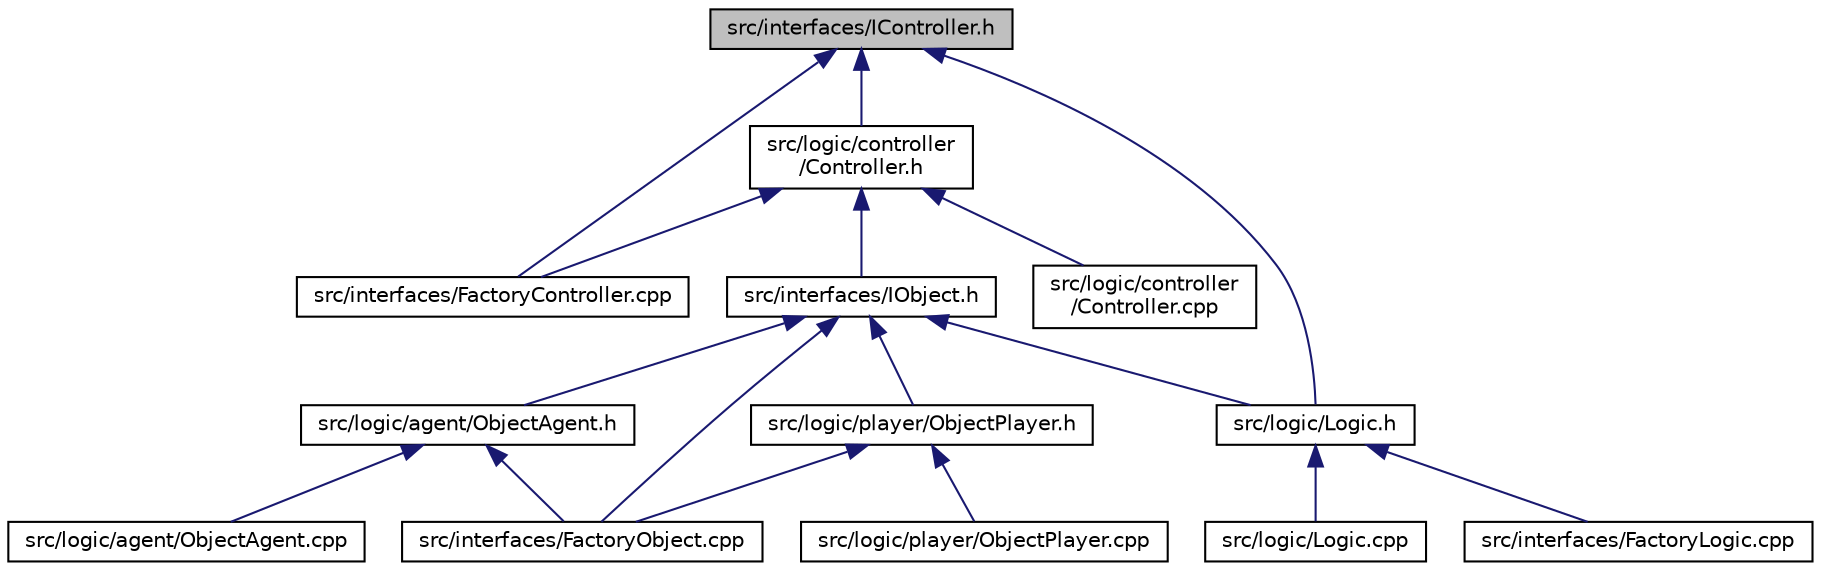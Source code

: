 digraph "src/interfaces/IController.h"
{
  edge [fontname="Helvetica",fontsize="10",labelfontname="Helvetica",labelfontsize="10"];
  node [fontname="Helvetica",fontsize="10",shape=record];
  Node1 [label="src/interfaces/IController.h",height=0.2,width=0.4,color="black", fillcolor="grey75", style="filled", fontcolor="black"];
  Node1 -> Node2 [dir="back",color="midnightblue",fontsize="10",style="solid"];
  Node2 [label="src/interfaces/FactoryController.cpp",height=0.2,width=0.4,color="black", fillcolor="white", style="filled",URL="$_factory_controller_8cpp.html"];
  Node1 -> Node3 [dir="back",color="midnightblue",fontsize="10",style="solid"];
  Node3 [label="src/logic/controller\l/Controller.h",height=0.2,width=0.4,color="black", fillcolor="white", style="filled",URL="$_controller_8h.html"];
  Node3 -> Node2 [dir="back",color="midnightblue",fontsize="10",style="solid"];
  Node3 -> Node4 [dir="back",color="midnightblue",fontsize="10",style="solid"];
  Node4 [label="src/interfaces/IObject.h",height=0.2,width=0.4,color="black", fillcolor="white", style="filled",URL="$_i_object_8h.html"];
  Node4 -> Node5 [dir="back",color="midnightblue",fontsize="10",style="solid"];
  Node5 [label="src/logic/Logic.h",height=0.2,width=0.4,color="black", fillcolor="white", style="filled",URL="$_logic_8h.html"];
  Node5 -> Node6 [dir="back",color="midnightblue",fontsize="10",style="solid"];
  Node6 [label="src/interfaces/FactoryLogic.cpp",height=0.2,width=0.4,color="black", fillcolor="white", style="filled",URL="$_factory_logic_8cpp.html"];
  Node5 -> Node7 [dir="back",color="midnightblue",fontsize="10",style="solid"];
  Node7 [label="src/logic/Logic.cpp",height=0.2,width=0.4,color="black", fillcolor="white", style="filled",URL="$_logic_8cpp.html"];
  Node4 -> Node8 [dir="back",color="midnightblue",fontsize="10",style="solid"];
  Node8 [label="src/interfaces/FactoryObject.cpp",height=0.2,width=0.4,color="black", fillcolor="white", style="filled",URL="$_factory_object_8cpp.html"];
  Node4 -> Node9 [dir="back",color="midnightblue",fontsize="10",style="solid"];
  Node9 [label="src/logic/agent/ObjectAgent.h",height=0.2,width=0.4,color="black", fillcolor="white", style="filled",URL="$_object_agent_8h.html"];
  Node9 -> Node8 [dir="back",color="midnightblue",fontsize="10",style="solid"];
  Node9 -> Node10 [dir="back",color="midnightblue",fontsize="10",style="solid"];
  Node10 [label="src/logic/agent/ObjectAgent.cpp",height=0.2,width=0.4,color="black", fillcolor="white", style="filled",URL="$_object_agent_8cpp.html"];
  Node4 -> Node11 [dir="back",color="midnightblue",fontsize="10",style="solid"];
  Node11 [label="src/logic/player/ObjectPlayer.h",height=0.2,width=0.4,color="black", fillcolor="white", style="filled",URL="$_object_player_8h.html"];
  Node11 -> Node8 [dir="back",color="midnightblue",fontsize="10",style="solid"];
  Node11 -> Node12 [dir="back",color="midnightblue",fontsize="10",style="solid"];
  Node12 [label="src/logic/player/ObjectPlayer.cpp",height=0.2,width=0.4,color="black", fillcolor="white", style="filled",URL="$_object_player_8cpp.html"];
  Node3 -> Node13 [dir="back",color="midnightblue",fontsize="10",style="solid"];
  Node13 [label="src/logic/controller\l/Controller.cpp",height=0.2,width=0.4,color="black", fillcolor="white", style="filled",URL="$_controller_8cpp.html"];
  Node1 -> Node5 [dir="back",color="midnightblue",fontsize="10",style="solid"];
}
